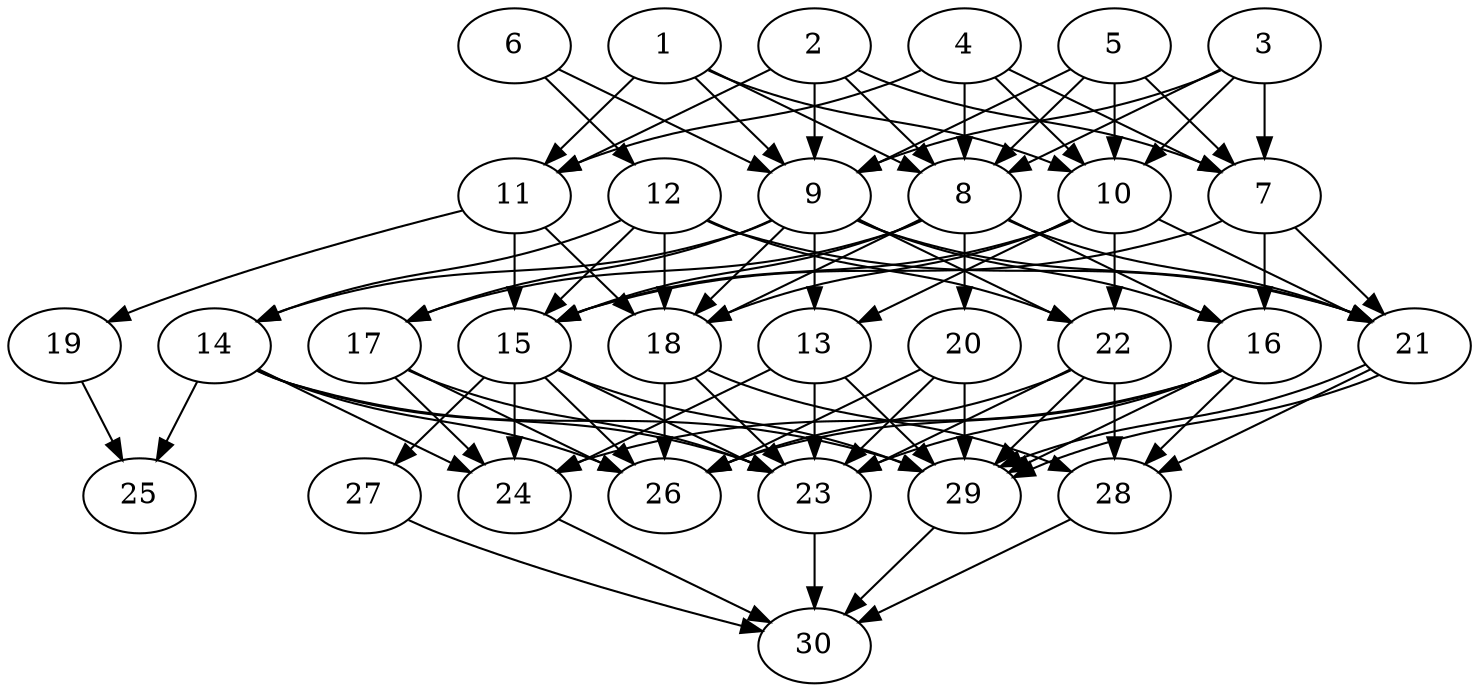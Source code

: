 // DAG automatically generated by daggen at Tue Aug  6 16:27:24 2019
// ./daggen --dot -n 30 --ccr 0.4 --fat 0.7 --regular 0.5 --density 0.8 --mindata 5242880 --maxdata 52428800 
digraph G {
  1 [size="111285760", alpha="0.03", expect_size="44514304"] 
  1 -> 8 [size ="44514304"]
  1 -> 9 [size ="44514304"]
  1 -> 10 [size ="44514304"]
  1 -> 11 [size ="44514304"]
  2 [size="18961920", alpha="0.05", expect_size="7584768"] 
  2 -> 7 [size ="7584768"]
  2 -> 8 [size ="7584768"]
  2 -> 9 [size ="7584768"]
  2 -> 11 [size ="7584768"]
  3 [size="43435520", alpha="0.17", expect_size="17374208"] 
  3 -> 7 [size ="17374208"]
  3 -> 8 [size ="17374208"]
  3 -> 9 [size ="17374208"]
  3 -> 10 [size ="17374208"]
  4 [size="24563200", alpha="0.02", expect_size="9825280"] 
  4 -> 7 [size ="9825280"]
  4 -> 8 [size ="9825280"]
  4 -> 10 [size ="9825280"]
  4 -> 11 [size ="9825280"]
  5 [size="18593280", alpha="0.11", expect_size="7437312"] 
  5 -> 7 [size ="7437312"]
  5 -> 8 [size ="7437312"]
  5 -> 9 [size ="7437312"]
  5 -> 10 [size ="7437312"]
  6 [size="106329600", alpha="0.13", expect_size="42531840"] 
  6 -> 9 [size ="42531840"]
  6 -> 12 [size ="42531840"]
  7 [size="28904960", alpha="0.16", expect_size="11561984"] 
  7 -> 15 [size ="11561984"]
  7 -> 16 [size ="11561984"]
  7 -> 21 [size ="11561984"]
  8 [size="113740800", alpha="0.12", expect_size="45496320"] 
  8 -> 15 [size ="45496320"]
  8 -> 16 [size ="45496320"]
  8 -> 17 [size ="45496320"]
  8 -> 18 [size ="45496320"]
  8 -> 20 [size ="45496320"]
  8 -> 21 [size ="45496320"]
  9 [size="59450880", alpha="0.15", expect_size="23780352"] 
  9 -> 13 [size ="23780352"]
  9 -> 14 [size ="23780352"]
  9 -> 16 [size ="23780352"]
  9 -> 17 [size ="23780352"]
  9 -> 18 [size ="23780352"]
  9 -> 21 [size ="23780352"]
  9 -> 22 [size ="23780352"]
  10 [size="73699840", alpha="0.00", expect_size="29479936"] 
  10 -> 13 [size ="29479936"]
  10 -> 15 [size ="29479936"]
  10 -> 18 [size ="29479936"]
  10 -> 21 [size ="29479936"]
  10 -> 22 [size ="29479936"]
  11 [size="71559680", alpha="0.06", expect_size="28623872"] 
  11 -> 15 [size ="28623872"]
  11 -> 18 [size ="28623872"]
  11 -> 19 [size ="28623872"]
  12 [size="92049920", alpha="0.09", expect_size="36819968"] 
  12 -> 14 [size ="36819968"]
  12 -> 15 [size ="36819968"]
  12 -> 18 [size ="36819968"]
  12 -> 21 [size ="36819968"]
  12 -> 22 [size ="36819968"]
  13 [size="122746880", alpha="0.13", expect_size="49098752"] 
  13 -> 23 [size ="49098752"]
  13 -> 24 [size ="49098752"]
  13 -> 29 [size ="49098752"]
  14 [size="104668160", alpha="0.07", expect_size="41867264"] 
  14 -> 23 [size ="41867264"]
  14 -> 24 [size ="41867264"]
  14 -> 25 [size ="41867264"]
  14 -> 26 [size ="41867264"]
  14 -> 29 [size ="41867264"]
  15 [size="118387200", alpha="0.19", expect_size="47354880"] 
  15 -> 23 [size ="47354880"]
  15 -> 24 [size ="47354880"]
  15 -> 26 [size ="47354880"]
  15 -> 27 [size ="47354880"]
  15 -> 29 [size ="47354880"]
  16 [size="65315840", alpha="0.02", expect_size="26126336"] 
  16 -> 23 [size ="26126336"]
  16 -> 24 [size ="26126336"]
  16 -> 26 [size ="26126336"]
  16 -> 28 [size ="26126336"]
  16 -> 29 [size ="26126336"]
  17 [size="21478400", alpha="0.15", expect_size="8591360"] 
  17 -> 23 [size ="8591360"]
  17 -> 24 [size ="8591360"]
  17 -> 26 [size ="8591360"]
  18 [size="114703360", alpha="0.12", expect_size="45881344"] 
  18 -> 23 [size ="45881344"]
  18 -> 26 [size ="45881344"]
  18 -> 28 [size ="45881344"]
  19 [size="68564480", alpha="0.15", expect_size="27425792"] 
  19 -> 25 [size ="27425792"]
  20 [size="37509120", alpha="0.09", expect_size="15003648"] 
  20 -> 23 [size ="15003648"]
  20 -> 26 [size ="15003648"]
  20 -> 29 [size ="15003648"]
  21 [size="38771200", alpha="0.20", expect_size="15508480"] 
  21 -> 28 [size ="15508480"]
  21 -> 29 [size ="15508480"]
  21 -> 29 [size ="15508480"]
  22 [size="73121280", alpha="0.11", expect_size="29248512"] 
  22 -> 23 [size ="29248512"]
  22 -> 26 [size ="29248512"]
  22 -> 28 [size ="29248512"]
  22 -> 29 [size ="29248512"]
  23 [size="129044480", alpha="0.08", expect_size="51617792"] 
  23 -> 30 [size ="51617792"]
  24 [size="85560320", alpha="0.07", expect_size="34224128"] 
  24 -> 30 [size ="34224128"]
  25 [size="124200960", alpha="0.07", expect_size="49680384"] 
  26 [size="118965760", alpha="0.02", expect_size="47586304"] 
  27 [size="129446400", alpha="0.00", expect_size="51778560"] 
  27 -> 30 [size ="51778560"]
  28 [size="98713600", alpha="0.16", expect_size="39485440"] 
  28 -> 30 [size ="39485440"]
  29 [size="50629120", alpha="0.19", expect_size="20251648"] 
  29 -> 30 [size ="20251648"]
  30 [size="20761600", alpha="0.12", expect_size="8304640"] 
}
